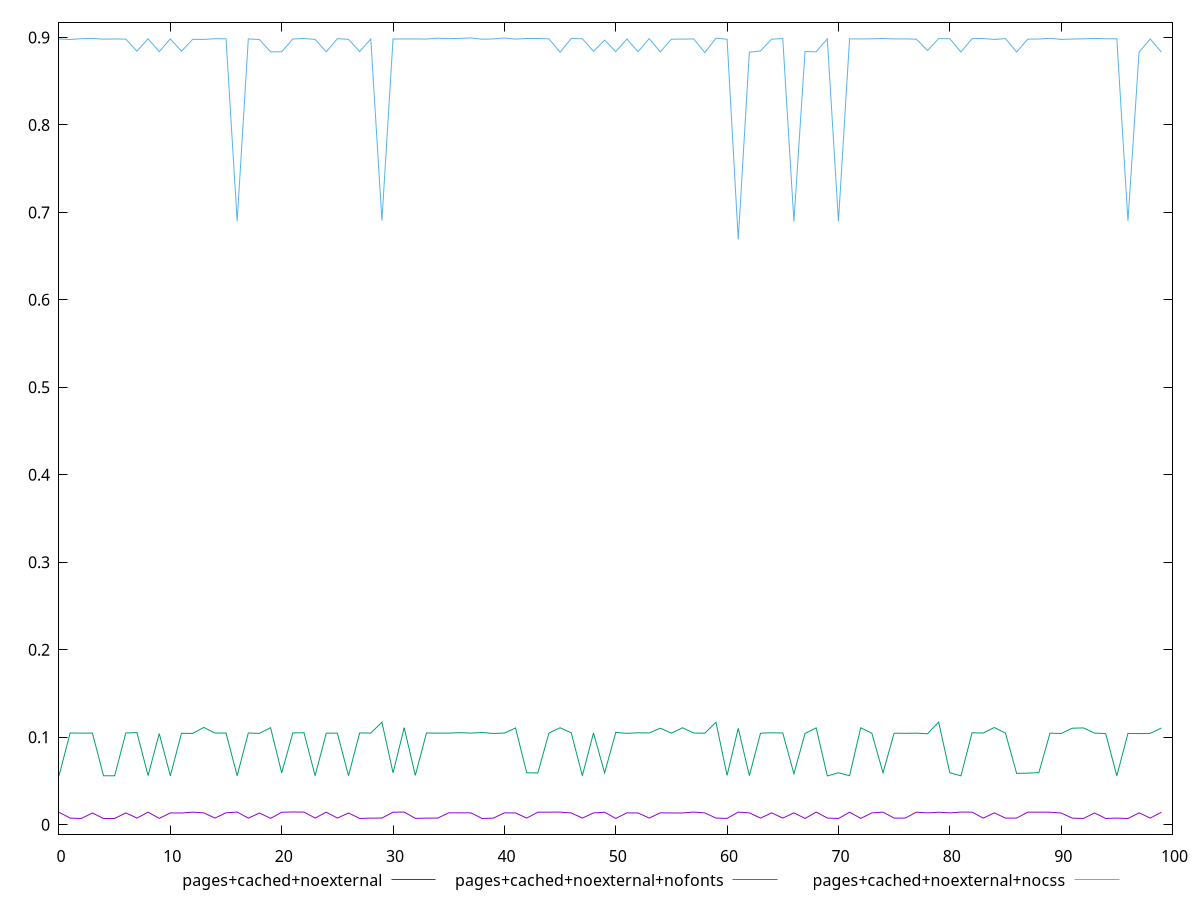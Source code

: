 $_pagesCachedNoexternal <<EOF
0.014133772775745013
0.007463150793283968
0.007068843315871487
0.013273505285919585
0.007505105722451444
0.007507750399193491
0.013380698230401389
0.007480135806477273
0.014254693635072035
0.007145782021347635
0.013429764696021307
0.01327329414559597
0.014276419738195434
0.013456456749136092
0.0074894351206812315
0.013518465194867935
0.014406774439151948
0.007461219785868778
0.013266387087296105
0.00717773364145502
0.014194328487782515
0.014478916151333676
0.014362717657026236
0.0075001749902562365
0.01424450568170732
0.007515898810306176
0.013306966818532717
0.0070613374657626515
0.0074863985299050695
0.007537481336304053
0.014253208127157468
0.014372207348107291
0.007188416350074778
0.007459172780629186
0.007447701112145322
0.013507560616925207
0.0135174796069783
0.013450194275483385
0.007016384772714712
0.007444321378060226
0.013495897699097259
0.013382173784850682
0.007495912440169783
0.014213846706493616
0.014289934962827155
0.014319081465740346
0.013377119575004592
0.007494676644444143
0.01336885093055279
0.01416539280567175
0.007086340754305476
0.013472522277941823
0.01336493425333768
0.007503719345489324
0.013518597381394104
0.013353567291054524
0.013374083093675992
0.014349833350425334
0.013412725742319054
0.007510879777782975
0.007140366766995809
0.014316632248418615
0.013447399372982505
0.007466605423081418
0.01344181288612828
0.007503084419435813
0.01346002334259655
0.007061619921897744
0.014369521420598164
0.007506784772812025
0.007035472036885038
0.01420091810081836
0.007142183592797224
0.013403275185711494
0.01430224889523557
0.007440597432208096
0.007525060344939494
0.014271498176480324
0.013431198272915501
0.014208063353181144
0.013448450784697252
0.014369673693333196
0.014280328617171989
0.007497336390734632
0.013455363462838599
0.0074270507644305095
0.007535783699371246
0.014289763571967151
0.01427694673397567
0.014214682551268731
0.013269895766600759
0.007418293384069463
0.007079481978980673
0.01335067760275177
0.0070613439964109515
0.007501421831070276
0.006999900201620501
0.013468820653159574
0.007522344206753462
0.014199286116331589
EOF
$_pagesCachedNoexternalNofonts <<EOF
0.05590420966842857
0.10479816486703425
0.10462983479022236
0.10463975433302364
0.05586545404662052
0.05587817756757646
0.1048238681793614
0.10524621521008082
0.0561178325845238
0.10420170147674596
0.05581456026149506
0.10453006422228511
0.1042240498614001
0.1111315441980601
0.10476580482084424
0.1046492612248836
0.0559136293005883
0.10473126781368275
0.10433847341529628
0.11084277522277275
0.05914181931066953
0.10486869802074689
0.1050983688740742
0.05588746436418174
0.10457190710934328
0.10460384063622363
0.05588679791055501
0.10487827519611836
0.1046685817817734
0.11716749294192186
0.05921285474766508
0.11086192210871243
0.056270555512526244
0.10473961116576064
0.104619362299677
0.10467242132067928
0.10511685421497968
0.10467077467301411
0.10533901773961246
0.10424742506370299
0.10469962182840242
0.11050870990327272
0.059322332837242586
0.05901110920674352
0.10471773315093008
0.11075749354365017
0.10505672043481384
0.055922409339002443
0.10484693155890379
0.05920916050100655
0.10542441715408157
0.1043958324290502
0.10504874887943388
0.10480903306578959
0.11027477650860573
0.10460556429245621
0.11078044877241988
0.10476333670151594
0.10454552497058589
0.11704382469643893
0.056272156182644695
0.11014783348673657
0.055968902586495395
0.10454734906690488
0.10502545607443575
0.10479240694615466
0.058213484888099576
0.10426438234669688
0.11064941672633116
0.055714868999422795
0.05927058650061512
0.055925750178850986
0.1107674814032702
0.10445982993185676
0.059263508823742816
0.10454155337672477
0.10441394906469786
0.10458435970946439
0.10390989464351469
0.11720915159289058
0.05930646385156896
0.055808792614679026
0.10509771083790237
0.10471839286434947
0.11105173369196009
0.10469033700915742
0.058610600992907436
0.05887087410754116
0.059463677512004154
0.10461194049168071
0.104227975184366
0.1102373013898596
0.1106214781355091
0.10465040429093769
0.1041060827498087
0.055814904840532586
0.10429507685143613
0.10410762402222584
0.1043613590031861
0.11048067309002652
EOF
$_pagesCachedNoexternalNocss <<EOF
0.8982718636648345
0.8976096712108608
0.8986565255888799
0.8987841962592551
0.898082308655612
0.8982797332819208
0.8980807718383275
0.8843586895687164
0.898468480507982
0.8837784839330596
0.8983306319458877
0.8841631848987687
0.897814741280527
0.8977901464202998
0.898547025751956
0.8985290896596653
0.6898516299177797
0.8983285854409883
0.8976671165188125
0.8835427596289349
0.8836277474590787
0.8982445734453142
0.8988035534415569
0.8977673104351562
0.8835578119936328
0.8986163342530276
0.8978933449256266
0.8838749502921397
0.8981977675900445
0.690630697574909
0.8982238569998872
0.898301583092412
0.8982622072620154
0.898178331095285
0.8991967997911381
0.8986495866681211
0.8989392019914
0.8994844399510173
0.8979958512941764
0.8982928260808125
0.8994133187706356
0.8980743441391592
0.8987733130194075
0.8988877396343176
0.8983512888660867
0.8829812335141212
0.898741632593372
0.8985697328002511
0.8841789813811176
0.8970061605900144
0.8837903404104084
0.8981916624965258
0.8837142337941558
0.8986276214317519
0.8835158987082891
0.8980534550842496
0.8981176424779425
0.8983339429911554
0.8826977638415061
0.8991629582502001
0.8979716851742652
0.6692407447954148
0.8831381801716723
0.8845663636543408
0.8980803465534374
0.89873401272684
0.6897110850534867
0.8839074273129252
0.8836227660411998
0.898408528055033
0.6898647551483269
0.8984045234961618
0.8982977115180435
0.898417945683054
0.8988034956617827
0.898316093575668
0.8983471093937463
0.8980427438718541
0.8850903202356111
0.8987168548964451
0.898519629155172
0.8832796025727905
0.8986290190302162
0.8987874225897533
0.8977067276017247
0.8987431257055509
0.8832681966488115
0.8981160479536141
0.8981750657301928
0.8990043886351484
0.8977408119651329
0.8981538491971539
0.8984176851604965
0.8989694647809992
0.8984766316211528
0.8984781364049458
0.6903133693468602
0.8833126373346988
0.8982921212547331
0.8832940713698328
EOF
set key outside below
set terminal pngcairo
set output "report_00005_2020-11-02T22-26-11.212Z/largest-contentful-paint/largest-contentful-paint_pages+cached+noexternal_pages+cached+noexternal+nofonts_pages+cached+noexternal+nocss.png"
set yrange [-0.010849790593367433:0.9173341307460052]
plot $_pagesCachedNoexternal title "pages+cached+noexternal" with line ,$_pagesCachedNoexternalNofonts title "pages+cached+noexternal+nofonts" with line ,$_pagesCachedNoexternalNocss title "pages+cached+noexternal+nocss" with line ,